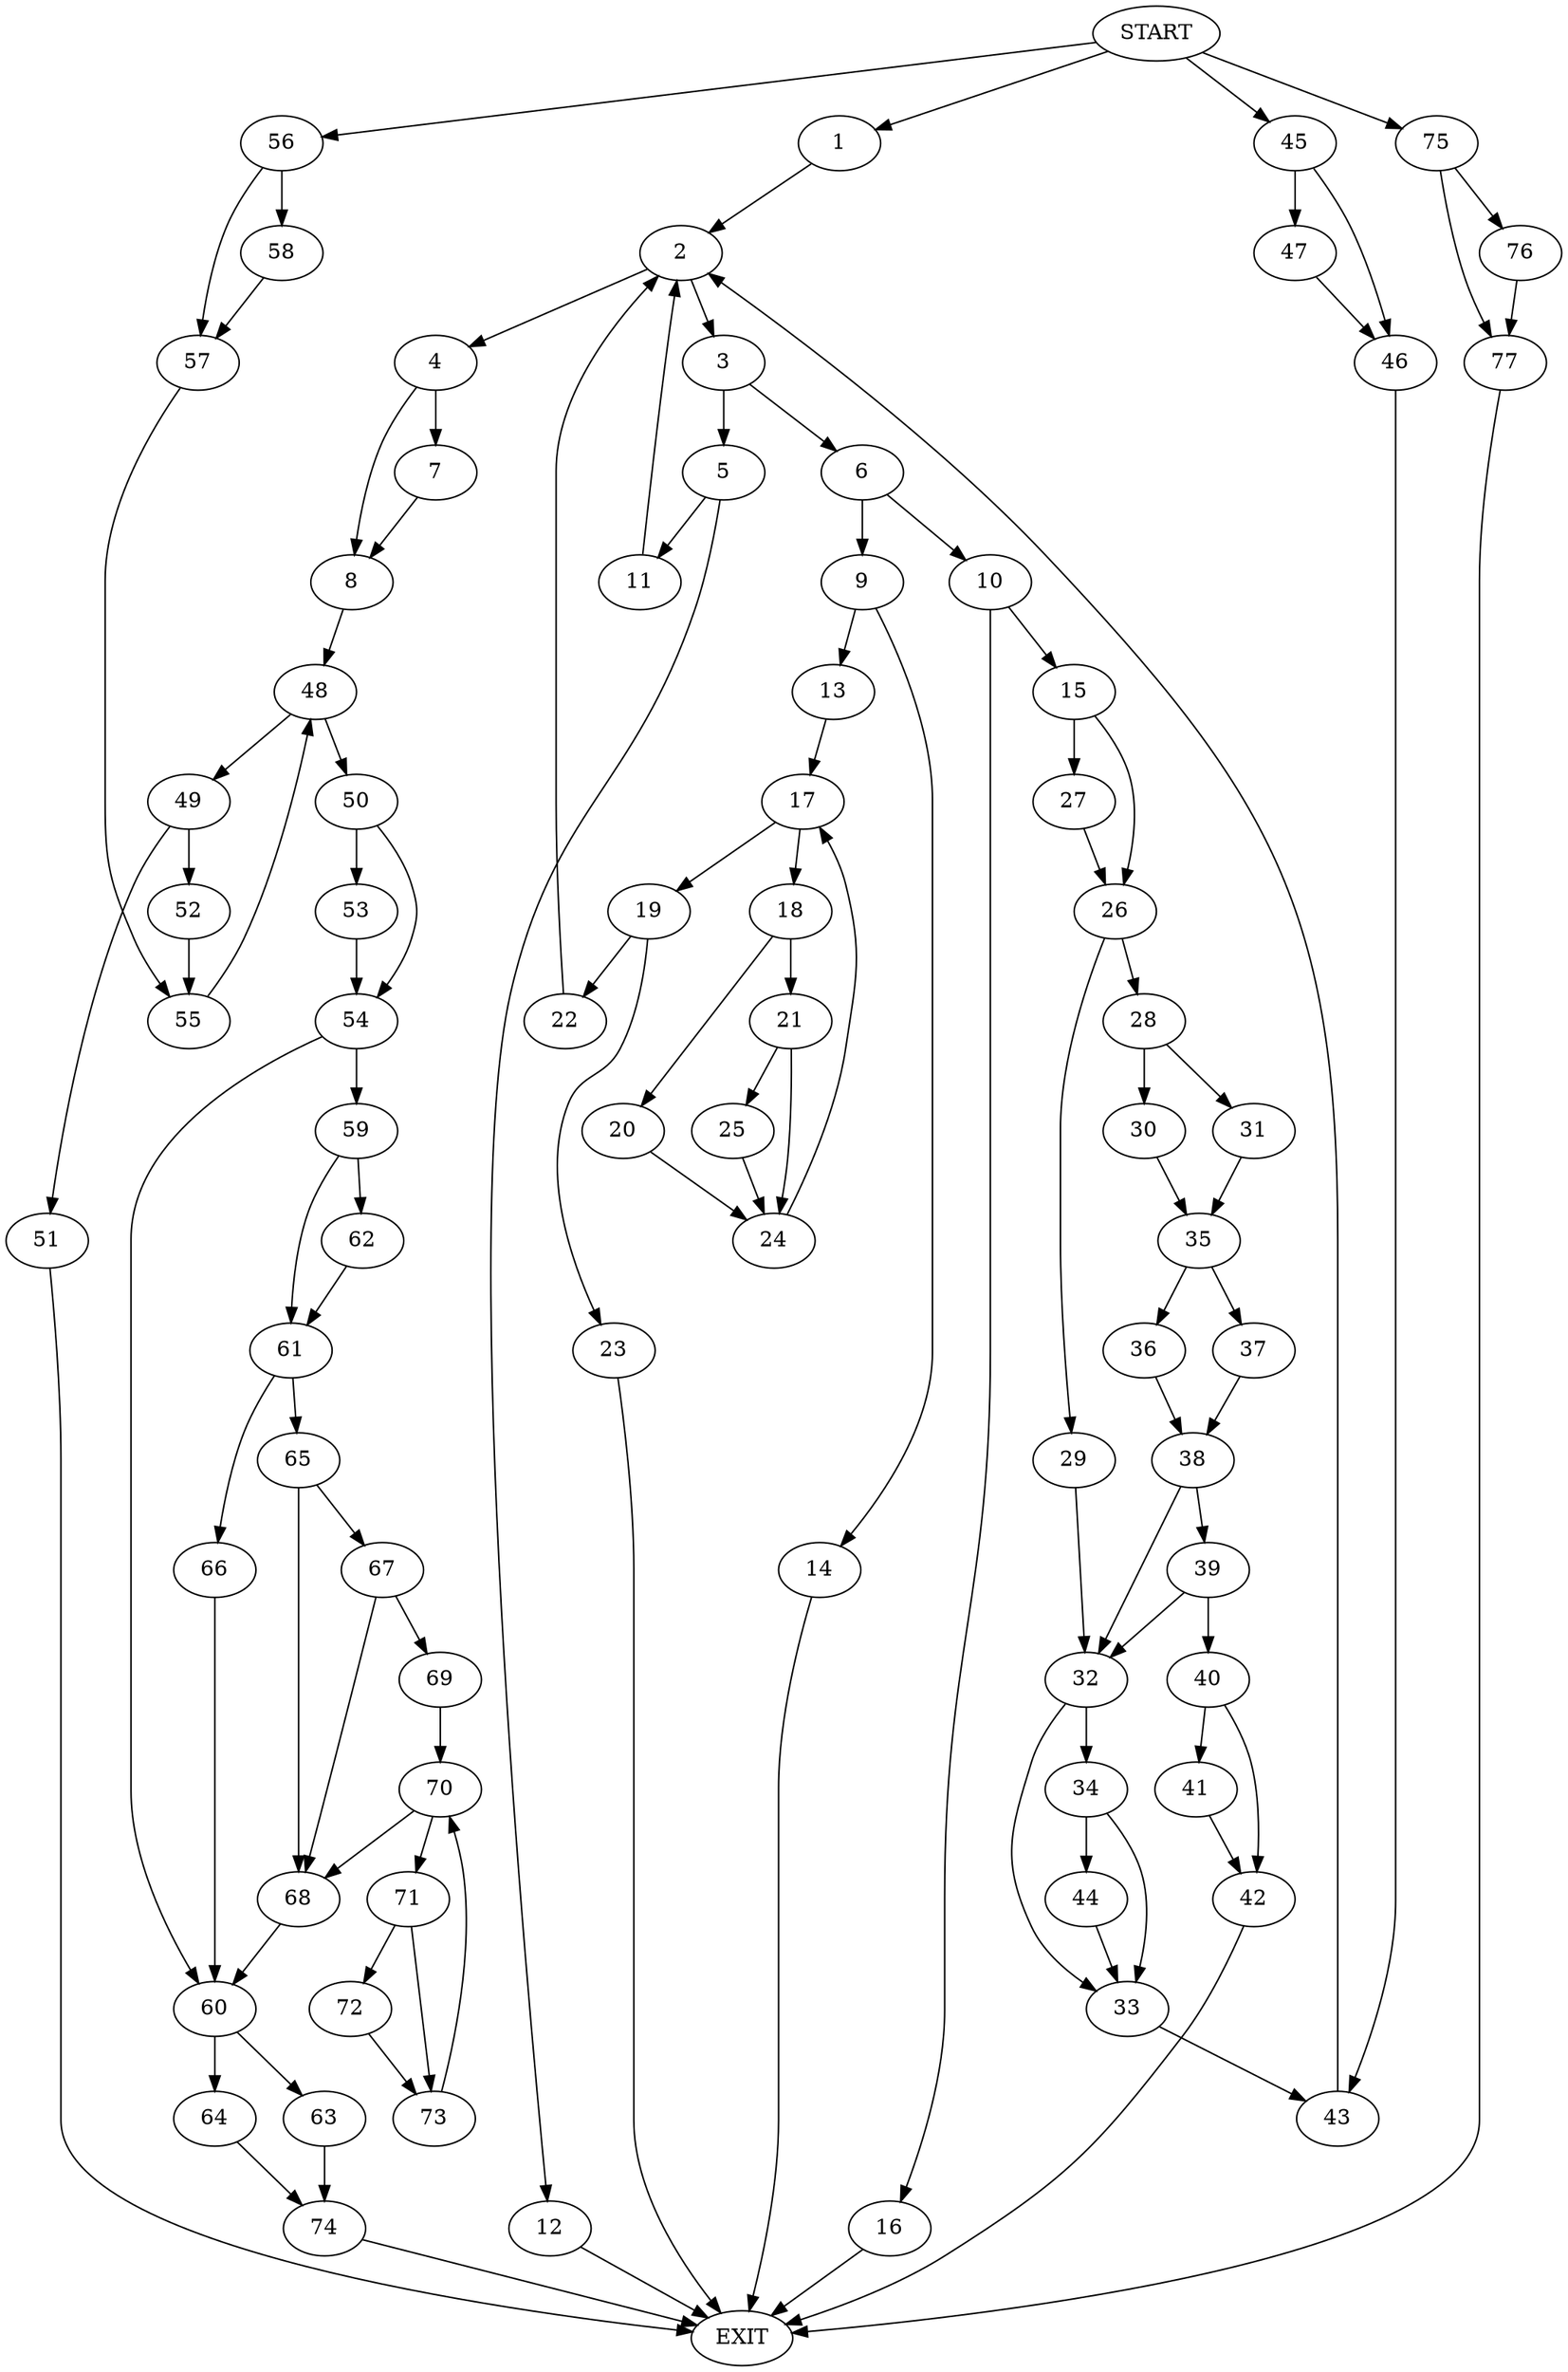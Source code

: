 digraph {
0 [label="START"]
78 [label="EXIT"]
0 -> 1
1 -> 2
2 -> 3
2 -> 4
3 -> 5
3 -> 6
4 -> 7
4 -> 8
6 -> 9
6 -> 10
5 -> 11
5 -> 12
11 -> 2
12 -> 78
9 -> 13
9 -> 14
10 -> 15
10 -> 16
13 -> 17
14 -> 78
17 -> 18
17 -> 19
18 -> 20
18 -> 21
19 -> 22
19 -> 23
20 -> 24
21 -> 24
21 -> 25
24 -> 17
25 -> 24
23 -> 78
22 -> 2
15 -> 26
15 -> 27
16 -> 78
26 -> 28
26 -> 29
27 -> 26
28 -> 30
28 -> 31
29 -> 32
32 -> 33
32 -> 34
31 -> 35
30 -> 35
35 -> 36
35 -> 37
36 -> 38
37 -> 38
38 -> 39
38 -> 32
39 -> 40
39 -> 32
40 -> 41
40 -> 42
41 -> 42
42 -> 78
33 -> 43
34 -> 44
34 -> 33
44 -> 33
43 -> 2
0 -> 45
45 -> 46
45 -> 47
46 -> 43
47 -> 46
7 -> 8
8 -> 48
48 -> 49
48 -> 50
49 -> 51
49 -> 52
50 -> 53
50 -> 54
51 -> 78
52 -> 55
55 -> 48
0 -> 56
56 -> 57
56 -> 58
58 -> 57
57 -> 55
53 -> 54
54 -> 59
54 -> 60
59 -> 61
59 -> 62
60 -> 63
60 -> 64
61 -> 65
61 -> 66
62 -> 61
66 -> 60
65 -> 67
65 -> 68
68 -> 60
67 -> 69
67 -> 68
69 -> 70
70 -> 71
70 -> 68
71 -> 72
71 -> 73
72 -> 73
73 -> 70
64 -> 74
63 -> 74
0 -> 75
75 -> 76
75 -> 77
76 -> 77
77 -> 78
74 -> 78
}
